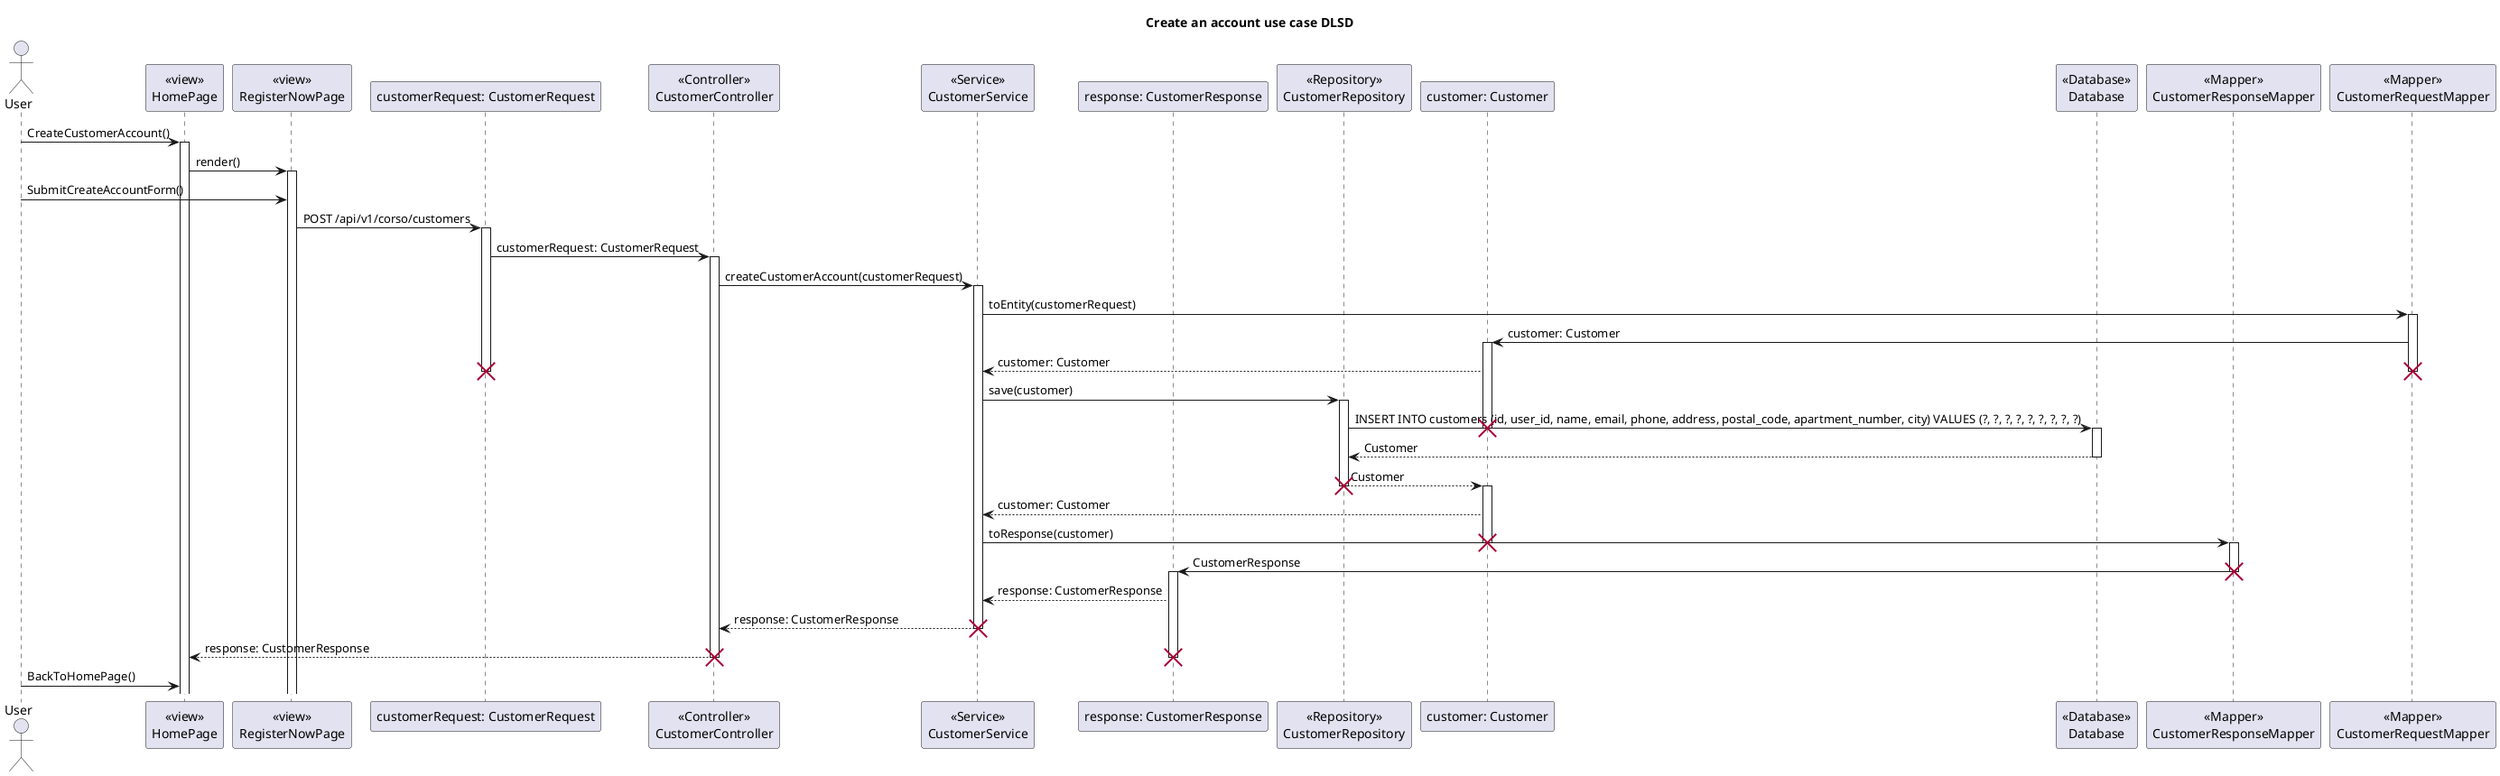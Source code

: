@startuml

title Create an account use case DLSD

actor User

participant HomePage as "<<view>>\nHomePage"

participant RegisterPage as "<<view>>\nRegisterNowPage"

participant CustomerRequest as "customerRequest: CustomerRequest"

participant CustomerController as "<<Controller>>\nCustomerController"

participant CustomerService as "<<Service>>\nCustomerService"

participant Response as "response: CustomerResponse"

participant CustomerRepository as "<<Repository>>\nCustomerRepository"

participant Customer as "customer: Customer"

participant Database as "<<Database>>\nDatabase"

participant CustomerResponseMapper as "<<Mapper>>\nCustomerResponseMapper"

participant CustomerRequestMapper as "<<Mapper>>\nCustomerRequestMapper"

User -> HomePage : CreateCustomerAccount()
activate HomePage
HomePage -> RegisterPage : render()
activate RegisterPage
User -> RegisterPage : SubmitCreateAccountForm()

RegisterPage -> CustomerRequest : POST /api/v1/corso/customers

activate CustomerRequest

CustomerRequest -> CustomerController : customerRequest: CustomerRequest

activate CustomerController


CustomerController -> CustomerService : createCustomerAccount(customerRequest)

activate CustomerService

CustomerService -> CustomerRequestMapper : toEntity(customerRequest)

activate CustomerRequestMapper


CustomerRequestMapper -> Customer : customer: Customer
activate Customer

Customer --> CustomerService : customer: Customer
destroy CustomerRequest
destroy CustomerRequestMapper

CustomerService -> CustomerRepository : save(customer)
activate CustomerRepository

CustomerRepository -> Database : INSERT INTO customers (id, user_id, name, email, phone, address, postal_code, apartment_number, city) VALUES (?, ?, ?, ?, ?, ?, ?, ?, ?)
destroy Customer
activate Database

Database --> CustomerRepository : Customer

deactivate Database

CustomerRepository --> Customer : Customer
destroy CustomerRepository
activate Customer

Customer --> CustomerService : customer: Customer

CustomerService -> CustomerResponseMapper : toResponse(customer)
destroy Customer
activate CustomerResponseMapper

CustomerResponseMapper -> Response : CustomerResponse
destroy CustomerResponseMapper

activate Response
Response --> CustomerService : response: CustomerResponse

CustomerService --> CustomerController : response: CustomerResponse

destroy CustomerService


CustomerController --> HomePage : response: CustomerResponse

destroy Response
destroy CustomerController

User -> HomePage : BackToHomePage()

@endpuml
